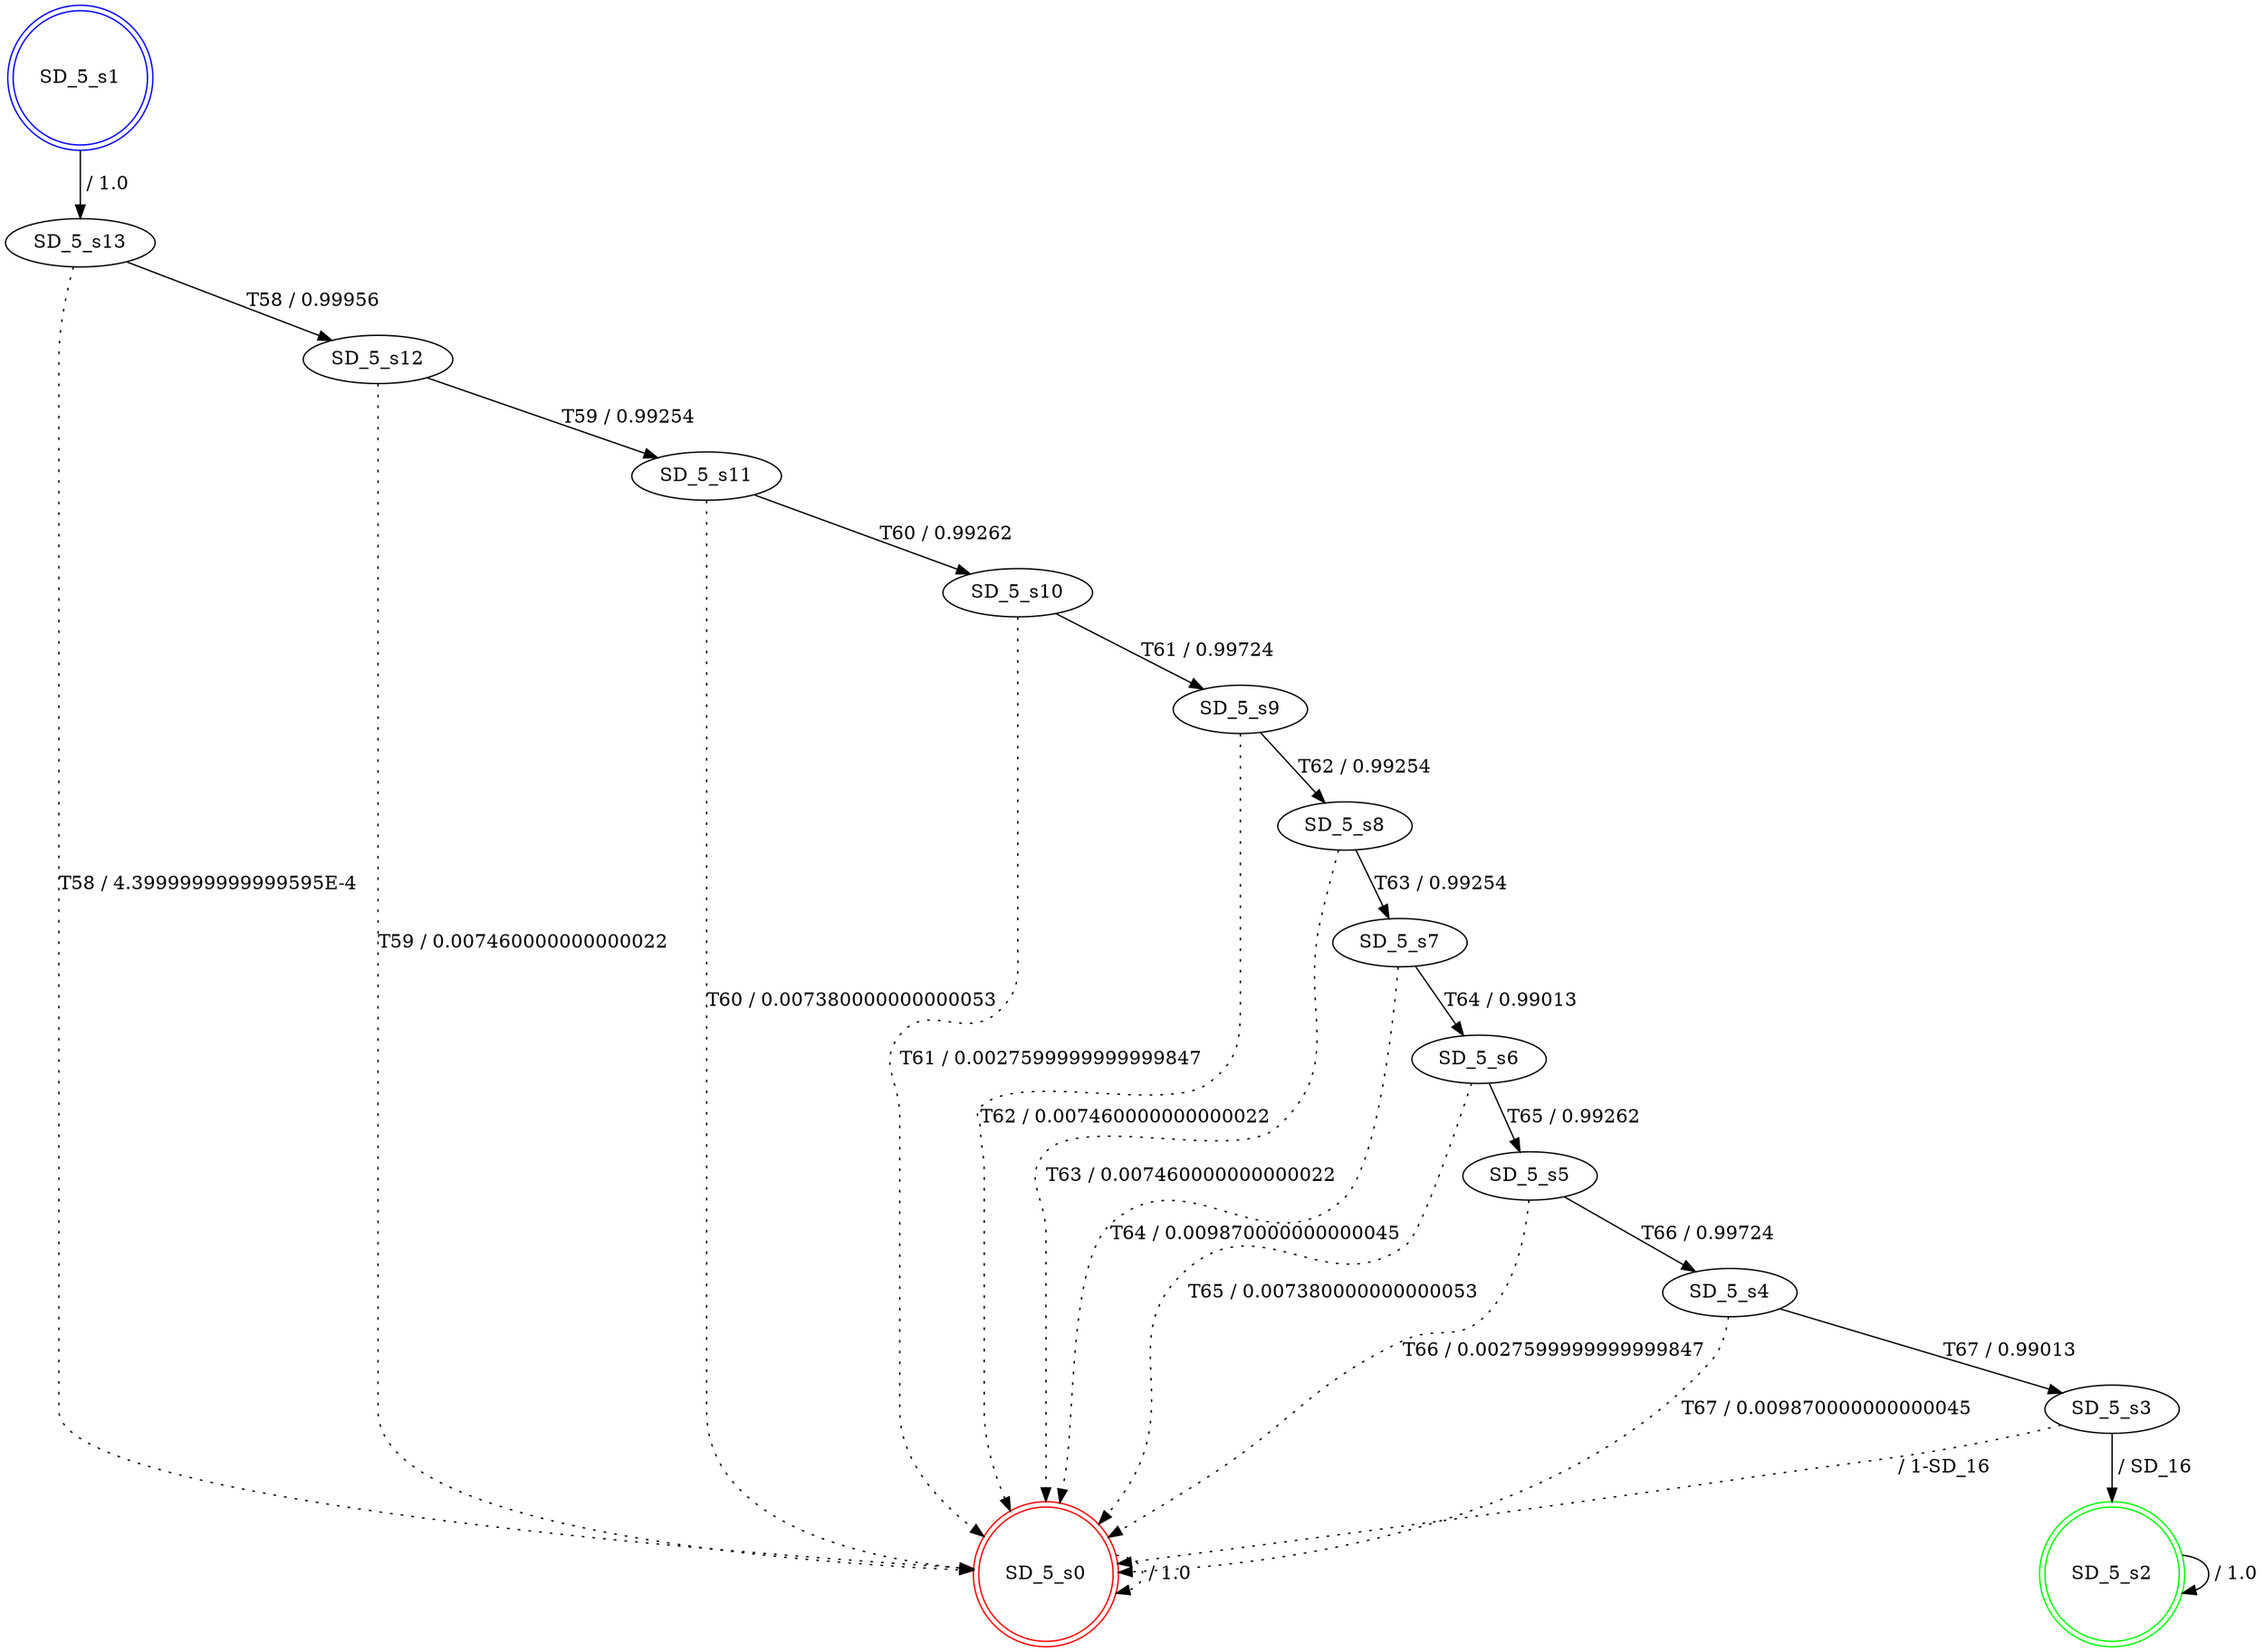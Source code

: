 digraph graphname {
SD_5_s0 [label="SD_5_s0",color=red,shape=doublecircle ];
SD_5_s1 [label="SD_5_s1",color=blue,shape=doublecircle ];
SD_5_s2 [label="SD_5_s2",color=green,shape=doublecircle ];
SD_5_s3 [label="SD_5_s3" ];
SD_5_s4 [label="SD_5_s4" ];
SD_5_s5 [label="SD_5_s5" ];
SD_5_s6 [label="SD_5_s6" ];
SD_5_s7 [label="SD_5_s7" ];
SD_5_s8 [label="SD_5_s8" ];
SD_5_s9 [label="SD_5_s9" ];
SD_5_s10 [label="SD_5_s10" ];
SD_5_s11 [label="SD_5_s11" ];
SD_5_s12 [label="SD_5_s12" ];
SD_5_s13 [label="SD_5_s13" ];
SD_5_s0 -> SD_5_s0 [label=" / 1.0", style=dotted];
SD_5_s1 -> SD_5_s13 [label=" / 1.0"];
SD_5_s2 -> SD_5_s2 [label=" / 1.0"];
SD_5_s3 -> SD_5_s2 [label=" / SD_16"];
SD_5_s3 -> SD_5_s0 [label=" / 1-SD_16", style=dotted];
SD_5_s4 -> SD_5_s3 [label="T67 / 0.99013"];
SD_5_s4 -> SD_5_s0 [label="T67 / 0.009870000000000045", style=dotted];
SD_5_s5 -> SD_5_s4 [label="T66 / 0.99724"];
SD_5_s5 -> SD_5_s0 [label="T66 / 0.0027599999999999847", style=dotted];
SD_5_s6 -> SD_5_s5 [label="T65 / 0.99262"];
SD_5_s6 -> SD_5_s0 [label="T65 / 0.007380000000000053", style=dotted];
SD_5_s7 -> SD_5_s6 [label="T64 / 0.99013"];
SD_5_s7 -> SD_5_s0 [label="T64 / 0.009870000000000045", style=dotted];
SD_5_s8 -> SD_5_s7 [label="T63 / 0.99254"];
SD_5_s8 -> SD_5_s0 [label="T63 / 0.007460000000000022", style=dotted];
SD_5_s9 -> SD_5_s8 [label="T62 / 0.99254"];
SD_5_s9 -> SD_5_s0 [label="T62 / 0.007460000000000022", style=dotted];
SD_5_s10 -> SD_5_s9 [label="T61 / 0.99724"];
SD_5_s10 -> SD_5_s0 [label="T61 / 0.0027599999999999847", style=dotted];
SD_5_s11 -> SD_5_s10 [label="T60 / 0.99262"];
SD_5_s11 -> SD_5_s0 [label="T60 / 0.007380000000000053", style=dotted];
SD_5_s12 -> SD_5_s11 [label="T59 / 0.99254"];
SD_5_s12 -> SD_5_s0 [label="T59 / 0.007460000000000022", style=dotted];
SD_5_s13 -> SD_5_s12 [label="T58 / 0.99956"];
SD_5_s13 -> SD_5_s0 [label="T58 / 4.3999999999999595E-4", style=dotted];
}
